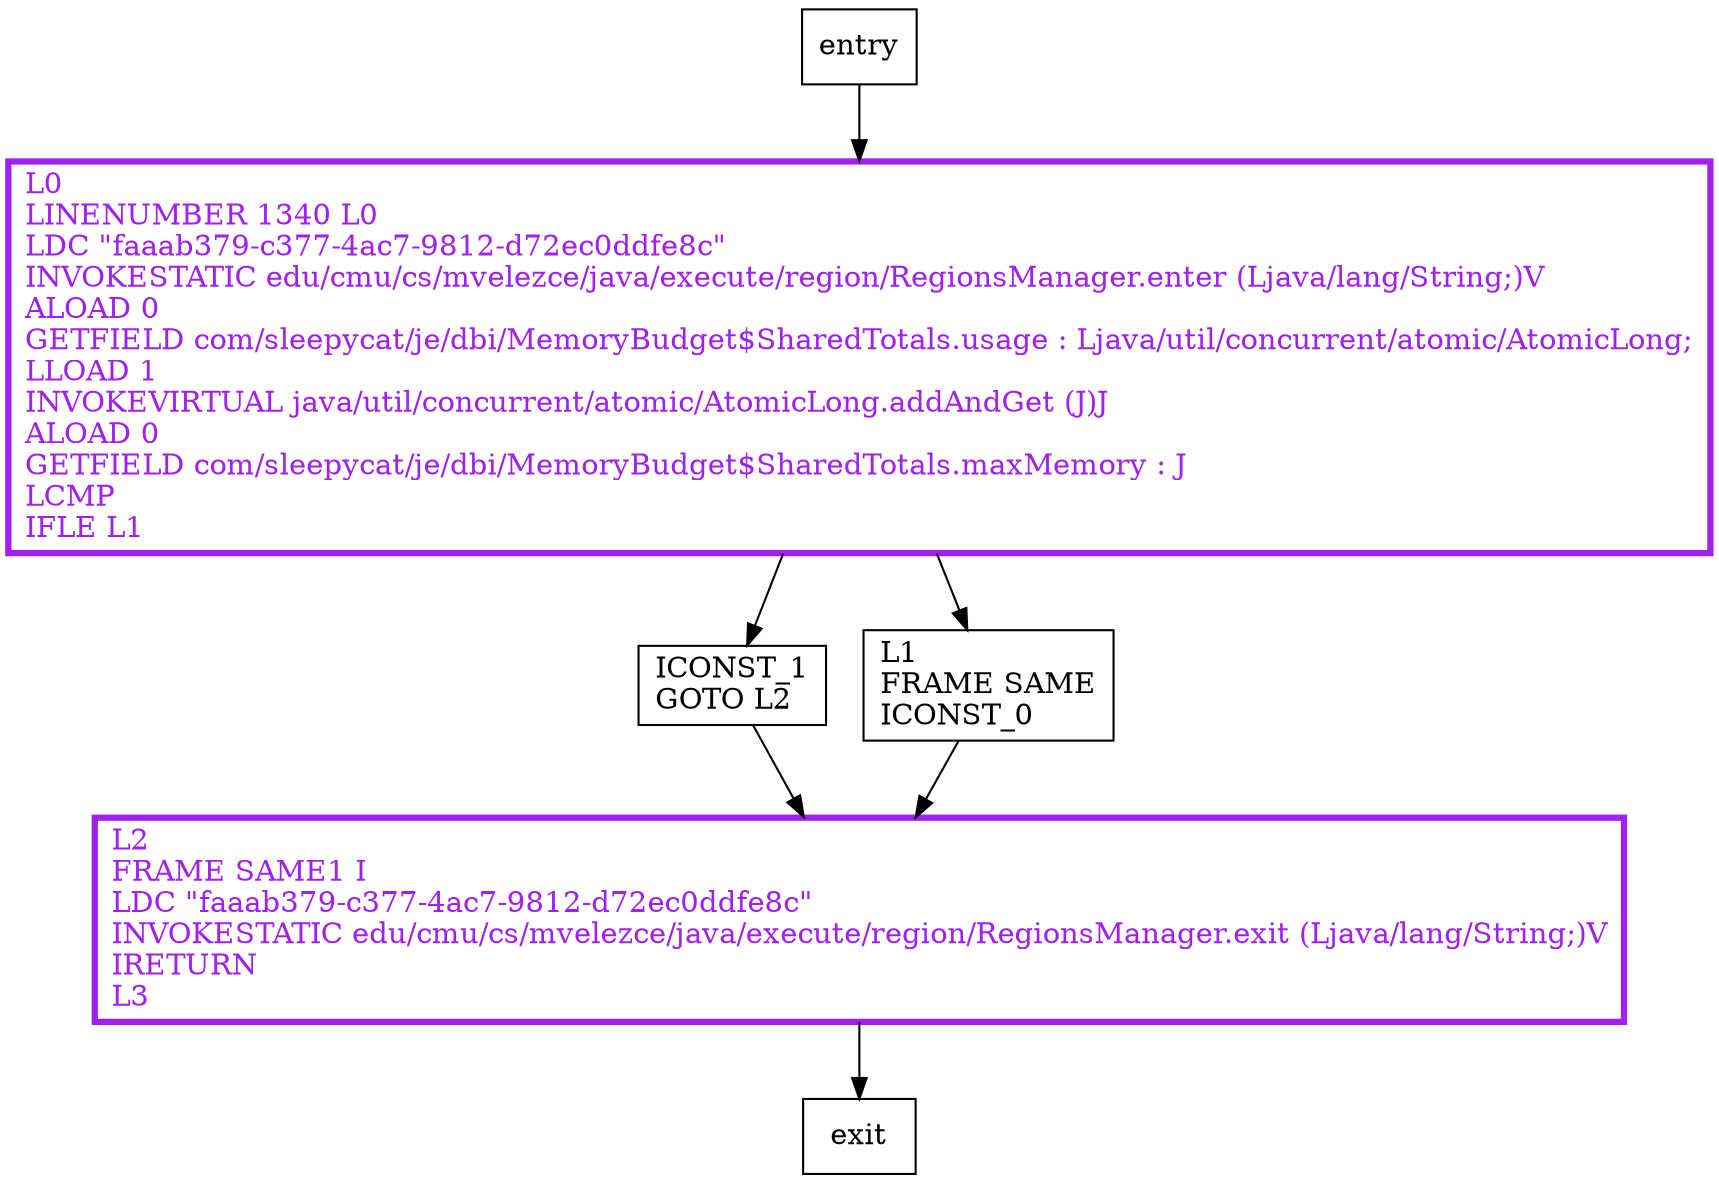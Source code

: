digraph updateCacheUsage {
node [shape=record];
1800955941 [label="ICONST_1\lGOTO L2\l"];
2057073505 [label="L2\lFRAME SAME1 I\lLDC \"faaab379-c377-4ac7-9812-d72ec0ddfe8c\"\lINVOKESTATIC edu/cmu/cs/mvelezce/java/execute/region/RegionsManager.exit (Ljava/lang/String;)V\lIRETURN\lL3\l"];
221798990 [label="L0\lLINENUMBER 1340 L0\lLDC \"faaab379-c377-4ac7-9812-d72ec0ddfe8c\"\lINVOKESTATIC edu/cmu/cs/mvelezce/java/execute/region/RegionsManager.enter (Ljava/lang/String;)V\lALOAD 0\lGETFIELD com/sleepycat/je/dbi/MemoryBudget$SharedTotals.usage : Ljava/util/concurrent/atomic/AtomicLong;\lLLOAD 1\lINVOKEVIRTUAL java/util/concurrent/atomic/AtomicLong.addAndGet (J)J\lALOAD 0\lGETFIELD com/sleepycat/je/dbi/MemoryBudget$SharedTotals.maxMemory : J\lLCMP\lIFLE L1\l"];
194253719 [label="L1\lFRAME SAME\lICONST_0\l"];
entry;
exit;
entry -> 221798990
1800955941 -> 2057073505
2057073505 -> exit
221798990 -> 1800955941
221798990 -> 194253719
194253719 -> 2057073505
2057073505[fontcolor="purple", penwidth=3, color="purple"];
221798990[fontcolor="purple", penwidth=3, color="purple"];
}
